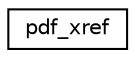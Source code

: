 digraph "Graphical Class Hierarchy"
{
 // LATEX_PDF_SIZE
  edge [fontname="Helvetica",fontsize="10",labelfontname="Helvetica",labelfontsize="10"];
  node [fontname="Helvetica",fontsize="10",shape=record];
  rankdir="LR";
  Node0 [label="pdf_xref",height=0.2,width=0.4,color="black", fillcolor="white", style="filled",URL="$structpdf__xref.html",tooltip=" "];
}
